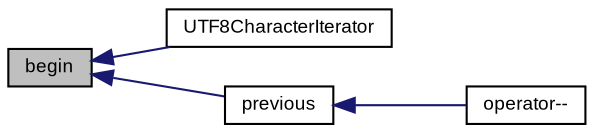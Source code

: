 digraph "begin"
{
  bgcolor="transparent";
  edge [fontname="Arial",fontsize="9",labelfontname="Arial",labelfontsize="9"];
  node [fontname="Arial",fontsize="9",shape=record];
  rankdir="LR";
  Node1 [label="begin",height=0.2,width=0.4,color="black", fillcolor="grey75", style="filled" fontcolor="black"];
  Node1 -> Node2 [dir="back",color="midnightblue",fontsize="9",style="solid",fontname="Arial"];
  Node2 [label="UTF8CharacterIterator",height=0.2,width=0.4,color="black",URL="$class_v_s_t_g_u_i_1_1_u_t_f8_character_iterator.html#ac03d55afb859f709720e54986b6ca8bc"];
  Node1 -> Node3 [dir="back",color="midnightblue",fontsize="9",style="solid",fontname="Arial"];
  Node3 [label="previous",height=0.2,width=0.4,color="black",URL="$class_v_s_t_g_u_i_1_1_u_t_f8_character_iterator.html#a272b9d7e8c251128d816e9aac526a614"];
  Node3 -> Node4 [dir="back",color="midnightblue",fontsize="9",style="solid",fontname="Arial"];
  Node4 [label="operator--",height=0.2,width=0.4,color="black",URL="$class_v_s_t_g_u_i_1_1_u_t_f8_character_iterator.html#af66e2fd148184dbb55ab1f935c792909"];
}
